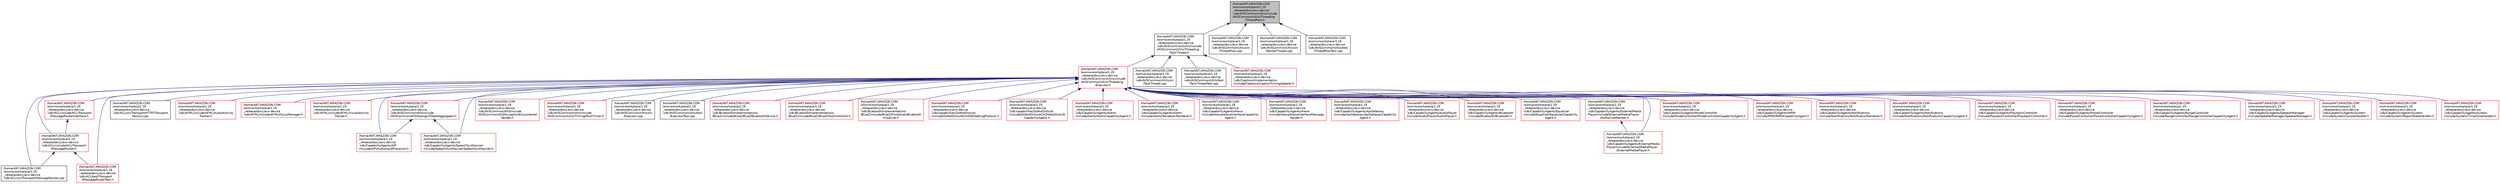 digraph "/home/ANT.AMAZON.COM/womw/workplace/1.19_release/doxy/avs-device-sdk/AVSCommon/Utils/include/AVSCommon/Utils/Threading/ThreadPool.h"
{
  edge [fontname="Helvetica",fontsize="10",labelfontname="Helvetica",labelfontsize="10"];
  node [fontname="Helvetica",fontsize="10",shape=record];
  Node8 [label="/home/ANT.AMAZON.COM\l/womw/workplace/1.19\l_release/doxy/avs-device\l-sdk/AVSCommon/Utils/include\l/AVSCommon/Utils/Threading\l/ThreadPool.h",height=0.2,width=0.4,color="black", fillcolor="grey75", style="filled", fontcolor="black"];
  Node8 -> Node9 [dir="back",color="midnightblue",fontsize="10",style="solid",fontname="Helvetica"];
  Node9 [label="/home/ANT.AMAZON.COM\l/womw/workplace/1.19\l_release/doxy/avs-device\l-sdk/AVSCommon/Utils/include\l/AVSCommon/Utils/Threading\l/TaskThread.h",height=0.2,width=0.4,color="black", fillcolor="white", style="filled",URL="$_task_thread_8h.html"];
  Node9 -> Node10 [dir="back",color="midnightblue",fontsize="10",style="solid",fontname="Helvetica"];
  Node10 [label="/home/ANT.AMAZON.COM\l/womw/workplace/1.19\l_release/doxy/avs-device\l-sdk/AVSCommon/Utils/include\l/AVSCommon/Utils/Threading\l/Executor.h",height=0.2,width=0.4,color="red", fillcolor="white", style="filled",URL="$_executor_8h.html"];
  Node10 -> Node11 [dir="back",color="midnightblue",fontsize="10",style="solid",fontname="Helvetica"];
  Node11 [label="/home/ANT.AMAZON.COM\l/womw/workplace/1.19\l_release/doxy/avs-device\l-sdk/ACL/include/ACL/Transport\l/MessageRouter.h",height=0.2,width=0.4,color="red", fillcolor="white", style="filled",URL="$_message_router_8h.html"];
  Node11 -> Node12 [dir="back",color="midnightblue",fontsize="10",style="solid",fontname="Helvetica"];
  Node12 [label="/home/ANT.AMAZON.COM\l/womw/workplace/1.19\l_release/doxy/avs-device\l-sdk/ACL/src/Transport/MessageRouter.cpp",height=0.2,width=0.4,color="black", fillcolor="white", style="filled",URL="$_message_router_8cpp.html"];
  Node11 -> Node13 [dir="back",color="midnightblue",fontsize="10",style="solid",fontname="Helvetica"];
  Node13 [label="/home/ANT.AMAZON.COM\l/womw/workplace/1.19\l_release/doxy/avs-device\l-sdk/ACL/test/Transport\l/MessageRouterTest.h",height=0.2,width=0.4,color="red", fillcolor="white", style="filled",URL="$_message_router_test_8h.html"];
  Node10 -> Node39 [dir="back",color="midnightblue",fontsize="10",style="solid",fontname="Helvetica"];
  Node39 [label="/home/ANT.AMAZON.COM\l/womw/workplace/1.19\l_release/doxy/avs-device\l-sdk/ACL/include/ACL/Transport\l/MessageRouterInterface.h",height=0.2,width=0.4,color="red", fillcolor="white", style="filled",URL="$_message_router_interface_8h.html"];
  Node39 -> Node11 [dir="back",color="midnightblue",fontsize="10",style="solid",fontname="Helvetica"];
  Node10 -> Node52 [dir="back",color="midnightblue",fontsize="10",style="solid",fontname="Helvetica"];
  Node52 [label="/home/ANT.AMAZON.COM\l/womw/workplace/1.19\l_release/doxy/avs-device\l-sdk/ACL/src/Transport/HTTP2Transport\lFactory.cpp",height=0.2,width=0.4,color="black", fillcolor="white", style="filled",URL="$_h_t_t_p2_transport_factory_8cpp.html"];
  Node10 -> Node12 [dir="back",color="midnightblue",fontsize="10",style="solid",fontname="Helvetica"];
  Node10 -> Node13 [dir="back",color="midnightblue",fontsize="10",style="solid",fontname="Helvetica"];
  Node10 -> Node53 [dir="back",color="midnightblue",fontsize="10",style="solid",fontname="Helvetica"];
  Node53 [label="/home/ANT.AMAZON.COM\l/womw/workplace/1.19\l_release/doxy/avs-device\l-sdk/AFML/include/AFML/AudioActivity\lTracker.h",height=0.2,width=0.4,color="red", fillcolor="white", style="filled",URL="$_audio_activity_tracker_8h.html"];
  Node10 -> Node56 [dir="back",color="midnightblue",fontsize="10",style="solid",fontname="Helvetica"];
  Node56 [label="/home/ANT.AMAZON.COM\l/womw/workplace/1.19\l_release/doxy/avs-device\l-sdk/AFML/include/AFML/FocusManager.h",height=0.2,width=0.4,color="red", fillcolor="white", style="filled",URL="$_focus_manager_8h.html"];
  Node10 -> Node59 [dir="back",color="midnightblue",fontsize="10",style="solid",fontname="Helvetica"];
  Node59 [label="/home/ANT.AMAZON.COM\l/womw/workplace/1.19\l_release/doxy/avs-device\l-sdk/AFML/include/AFML/VisualActivity\lTracker.h",height=0.2,width=0.4,color="red", fillcolor="white", style="filled",URL="$_visual_activity_tracker_8h.html"];
  Node10 -> Node62 [dir="back",color="midnightblue",fontsize="10",style="solid",fontname="Helvetica"];
  Node62 [label="/home/ANT.AMAZON.COM\l/womw/workplace/1.19\l_release/doxy/avs-device\l-sdk/AVSCommon/AVS/include\l/AVSCommon/AVS/DialogUXStateAggregator.h",height=0.2,width=0.4,color="red", fillcolor="white", style="filled",URL="$_dialog_u_x_state_aggregator_8h.html"];
  Node62 -> Node65 [dir="back",color="midnightblue",fontsize="10",style="solid",fontname="Helvetica"];
  Node65 [label="/home/ANT.AMAZON.COM\l/womw/workplace/1.19\l_release/doxy/avs-device\l-sdk/CapabilityAgents/AIP\l/include/AIP/AudioInputProcessor.h",height=0.2,width=0.4,color="red", fillcolor="white", style="filled",URL="$_audio_input_processor_8h.html"];
  Node62 -> Node71 [dir="back",color="midnightblue",fontsize="10",style="solid",fontname="Helvetica"];
  Node71 [label="/home/ANT.AMAZON.COM\l/womw/workplace/1.19\l_release/doxy/avs-device\l-sdk/CapabilityAgents/SpeechSynthesizer\l/include/SpeechSynthesizer/SpeechSynthesizer.h",height=0.2,width=0.4,color="red", fillcolor="white", style="filled",URL="$_speech_synthesizer_8h.html"];
  Node10 -> Node74 [dir="back",color="midnightblue",fontsize="10",style="solid",fontname="Helvetica"];
  Node74 [label="/home/ANT.AMAZON.COM\l/womw/workplace/1.19\l_release/doxy/avs-device\l-sdk/AVSCommon/AVS/include\l/AVSCommon/AVS/ExceptionEncountered\lSender.h",height=0.2,width=0.4,color="red", fillcolor="white", style="filled",URL="$_exception_encountered_sender_8h.html"];
  Node10 -> Node77 [dir="back",color="midnightblue",fontsize="10",style="solid",fontname="Helvetica"];
  Node77 [label="/home/ANT.AMAZON.COM\l/womw/workplace/1.19\l_release/doxy/avs-device\l-sdk/AVSCommon/Utils/include\l/AVSCommon/Utils/Timing/MultiTimer.h",height=0.2,width=0.4,color="red", fillcolor="white", style="filled",URL="$_multi_timer_8h.html"];
  Node10 -> Node83 [dir="back",color="midnightblue",fontsize="10",style="solid",fontname="Helvetica"];
  Node83 [label="/home/ANT.AMAZON.COM\l/womw/workplace/1.19\l_release/doxy/avs-device\l-sdk/AVSCommon/Utils/src\l/Executor.cpp",height=0.2,width=0.4,color="black", fillcolor="white", style="filled",URL="$_executor_8cpp.html"];
  Node10 -> Node84 [dir="back",color="midnightblue",fontsize="10",style="solid",fontname="Helvetica"];
  Node84 [label="/home/ANT.AMAZON.COM\l/womw/workplace/1.19\l_release/doxy/avs-device\l-sdk/AVSCommon/Utils/test\l/ExecutorTest.cpp",height=0.2,width=0.4,color="black", fillcolor="white", style="filled",URL="$_executor_test_8cpp.html"];
  Node10 -> Node85 [dir="back",color="midnightblue",fontsize="10",style="solid",fontname="Helvetica"];
  Node85 [label="/home/ANT.AMAZON.COM\l/womw/workplace/1.19\l_release/doxy/avs-device\l-sdk/BluetoothImplementations\l/BlueZ/include/BlueZ/BlueZBluetoothDevice.h",height=0.2,width=0.4,color="red", fillcolor="white", style="filled",URL="$_blue_z_bluetooth_device_8h.html"];
  Node10 -> Node91 [dir="back",color="midnightblue",fontsize="10",style="solid",fontname="Helvetica"];
  Node91 [label="/home/ANT.AMAZON.COM\l/womw/workplace/1.19\l_release/doxy/avs-device\l-sdk/BluetoothImplementations\l/BlueZ/include/BlueZ/BlueZHostController.h",height=0.2,width=0.4,color="red", fillcolor="white", style="filled",URL="$_blue_z_host_controller_8h.html"];
  Node10 -> Node106 [dir="back",color="midnightblue",fontsize="10",style="solid",fontname="Helvetica"];
  Node106 [label="/home/ANT.AMAZON.COM\l/womw/workplace/1.19\l_release/doxy/avs-device\l-sdk/BluetoothImplementations\l/BlueZ/include/BlueZ/PulseAudioBluetooth\lInitializer.h",height=0.2,width=0.4,color="red", fillcolor="white", style="filled",URL="$_pulse_audio_bluetooth_initializer_8h.html"];
  Node10 -> Node108 [dir="back",color="midnightblue",fontsize="10",style="solid",fontname="Helvetica"];
  Node108 [label="/home/ANT.AMAZON.COM\l/womw/workplace/1.19\l_release/doxy/avs-device\l-sdk/capabilities/DoNotDisturb\l/include/DoNotDisturbCA/DNDSettingProtocol.h",height=0.2,width=0.4,color="red", fillcolor="white", style="filled",URL="$_d_n_d_setting_protocol_8h.html"];
  Node10 -> Node111 [dir="back",color="midnightblue",fontsize="10",style="solid",fontname="Helvetica"];
  Node111 [label="/home/ANT.AMAZON.COM\l/womw/workplace/1.19\l_release/doxy/avs-device\l-sdk/capabilities/DoNotDisturb\l/include/DoNotDisturbCA/DoNotDisturb\lCapabilityAgent.h",height=0.2,width=0.4,color="red", fillcolor="white", style="filled",URL="$_do_not_disturb_capability_agent_8h.html"];
  Node10 -> Node65 [dir="back",color="midnightblue",fontsize="10",style="solid",fontname="Helvetica"];
  Node10 -> Node113 [dir="back",color="midnightblue",fontsize="10",style="solid",fontname="Helvetica"];
  Node113 [label="/home/ANT.AMAZON.COM\l/womw/workplace/1.19\l_release/doxy/avs-device\l-sdk/CapabilityAgents/Alerts\l/include/Alerts/AlertsCapabilityAgent.h",height=0.2,width=0.4,color="red", fillcolor="white", style="filled",URL="$_alerts_capability_agent_8h.html"];
  Node10 -> Node116 [dir="back",color="midnightblue",fontsize="10",style="solid",fontname="Helvetica"];
  Node116 [label="/home/ANT.AMAZON.COM\l/womw/workplace/1.19\l_release/doxy/avs-device\l-sdk/CapabilityAgents/Alerts\l/include/Alerts/Renderer/Renderer.h",height=0.2,width=0.4,color="red", fillcolor="white", style="filled",URL="$_renderer_8h.html"];
  Node10 -> Node137 [dir="back",color="midnightblue",fontsize="10",style="solid",fontname="Helvetica"];
  Node137 [label="/home/ANT.AMAZON.COM\l/womw/workplace/1.19\l_release/doxy/avs-device\l-sdk/CapabilityAgents/Alexa\l/include/Alexa/AlexaInterfaceCapability\lAgent.h",height=0.2,width=0.4,color="red", fillcolor="white", style="filled",URL="$_alexa_interface_capability_agent_8h.html"];
  Node10 -> Node141 [dir="back",color="midnightblue",fontsize="10",style="solid",fontname="Helvetica"];
  Node141 [label="/home/ANT.AMAZON.COM\l/womw/workplace/1.19\l_release/doxy/avs-device\l-sdk/CapabilityAgents/Alexa\l/include/Alexa/AlexaInterfaceMessage\lSender.h",height=0.2,width=0.4,color="red", fillcolor="white", style="filled",URL="$_alexa_interface_message_sender_8h.html"];
  Node10 -> Node144 [dir="back",color="midnightblue",fontsize="10",style="solid",fontname="Helvetica"];
  Node144 [label="/home/ANT.AMAZON.COM\l/womw/workplace/1.19\l_release/doxy/avs-device\l-sdk/CapabilityAgents/ApiGateway\l/include/ApiGateway/ApiGatewayCapability\lAgent.h",height=0.2,width=0.4,color="red", fillcolor="white", style="filled",URL="$_api_gateway_capability_agent_8h.html"];
  Node10 -> Node147 [dir="back",color="midnightblue",fontsize="10",style="solid",fontname="Helvetica"];
  Node147 [label="/home/ANT.AMAZON.COM\l/womw/workplace/1.19\l_release/doxy/avs-device\l-sdk/CapabilityAgents/AudioPlayer\l/include/AudioPlayer/AudioPlayer.h",height=0.2,width=0.4,color="red", fillcolor="white", style="filled",URL="$_audio_player_8h.html"];
  Node10 -> Node150 [dir="back",color="midnightblue",fontsize="10",style="solid",fontname="Helvetica"];
  Node150 [label="/home/ANT.AMAZON.COM\l/womw/workplace/1.19\l_release/doxy/avs-device\l-sdk/CapabilityAgents/Bluetooth\l/include/Bluetooth/Bluetooth.h",height=0.2,width=0.4,color="red", fillcolor="white", style="filled",URL="$_bluetooth_8h.html"];
  Node10 -> Node153 [dir="back",color="midnightblue",fontsize="10",style="solid",fontname="Helvetica"];
  Node153 [label="/home/ANT.AMAZON.COM\l/womw/workplace/1.19\l_release/doxy/avs-device\l-sdk/CapabilityAgents/Equalizer\l/include/Equalizer/EqualizerCapability\lAgent.h",height=0.2,width=0.4,color="red", fillcolor="white", style="filled",URL="$_equalizer_capability_agent_8h.html"];
  Node10 -> Node155 [dir="back",color="midnightblue",fontsize="10",style="solid",fontname="Helvetica"];
  Node155 [label="/home/ANT.AMAZON.COM\l/womw/workplace/1.19\l_release/doxy/avs-device\l-sdk/CapabilityAgents/ExternalMedia\lPlayer/include/ExternalMediaPlayer\l/AuthorizedSender.h",height=0.2,width=0.4,color="red", fillcolor="white", style="filled",URL="$_authorized_sender_8h.html"];
  Node155 -> Node156 [dir="back",color="midnightblue",fontsize="10",style="solid",fontname="Helvetica"];
  Node156 [label="/home/ANT.AMAZON.COM\l/womw/workplace/1.19\l_release/doxy/avs-device\l-sdk/CapabilityAgents/ExternalMedia\lPlayer/include/ExternalMediaPlayer\l/ExternalMediaPlayer.h",height=0.2,width=0.4,color="red", fillcolor="white", style="filled",URL="$_external_media_player_8h.html"];
  Node10 -> Node156 [dir="back",color="midnightblue",fontsize="10",style="solid",fontname="Helvetica"];
  Node10 -> Node160 [dir="back",color="midnightblue",fontsize="10",style="solid",fontname="Helvetica"];
  Node160 [label="/home/ANT.AMAZON.COM\l/womw/workplace/1.19\l_release/doxy/avs-device\l-sdk/CapabilityAgents/ModeController\l/include/ModeController/ModeControllerCapabilityAgent.h",height=0.2,width=0.4,color="red", fillcolor="white", style="filled",URL="$_mode_controller_capability_agent_8h.html"];
  Node10 -> Node163 [dir="back",color="midnightblue",fontsize="10",style="solid",fontname="Helvetica"];
  Node163 [label="/home/ANT.AMAZON.COM\l/womw/workplace/1.19\l_release/doxy/avs-device\l-sdk/CapabilityAgents/MRM\l/include/MRM/MRMCapabilityAgent.h",height=0.2,width=0.4,color="red", fillcolor="white", style="filled",URL="$_m_r_m_capability_agent_8h.html"];
  Node10 -> Node166 [dir="back",color="midnightblue",fontsize="10",style="solid",fontname="Helvetica"];
  Node166 [label="/home/ANT.AMAZON.COM\l/womw/workplace/1.19\l_release/doxy/avs-device\l-sdk/CapabilityAgents/Notifications\l/include/Notifications/NotificationRenderer.h",height=0.2,width=0.4,color="red", fillcolor="white", style="filled",URL="$_notification_renderer_8h.html"];
  Node10 -> Node169 [dir="back",color="midnightblue",fontsize="10",style="solid",fontname="Helvetica"];
  Node169 [label="/home/ANT.AMAZON.COM\l/womw/workplace/1.19\l_release/doxy/avs-device\l-sdk/CapabilityAgents/Notifications\l/include/Notifications/NotificationsCapabilityAgent.h",height=0.2,width=0.4,color="red", fillcolor="white", style="filled",URL="$_notifications_capability_agent_8h.html"];
  Node10 -> Node172 [dir="back",color="midnightblue",fontsize="10",style="solid",fontname="Helvetica"];
  Node172 [label="/home/ANT.AMAZON.COM\l/womw/workplace/1.19\l_release/doxy/avs-device\l-sdk/CapabilityAgents/PlaybackController\l/include/PlaybackController/PlaybackController.h",height=0.2,width=0.4,color="red", fillcolor="white", style="filled",URL="$_playback_controller_8h.html"];
  Node10 -> Node177 [dir="back",color="midnightblue",fontsize="10",style="solid",fontname="Helvetica"];
  Node177 [label="/home/ANT.AMAZON.COM\l/womw/workplace/1.19\l_release/doxy/avs-device\l-sdk/CapabilityAgents/PowerController\l/include/PowerController/PowerControllerCapabilityAgent.h",height=0.2,width=0.4,color="red", fillcolor="white", style="filled",URL="$_power_controller_capability_agent_8h.html"];
  Node10 -> Node180 [dir="back",color="midnightblue",fontsize="10",style="solid",fontname="Helvetica"];
  Node180 [label="/home/ANT.AMAZON.COM\l/womw/workplace/1.19\l_release/doxy/avs-device\l-sdk/CapabilityAgents/RangeController\l/include/RangeController/RangeControllerCapabilityAgent.h",height=0.2,width=0.4,color="red", fillcolor="white", style="filled",URL="$_range_controller_capability_agent_8h.html"];
  Node10 -> Node183 [dir="back",color="midnightblue",fontsize="10",style="solid",fontname="Helvetica"];
  Node183 [label="/home/ANT.AMAZON.COM\l/womw/workplace/1.19\l_release/doxy/avs-device\l-sdk/CapabilityAgents/SpeakerManager\l/include/SpeakerManager/SpeakerManager.h",height=0.2,width=0.4,color="red", fillcolor="white", style="filled",URL="$_speaker_manager_8h.html"];
  Node10 -> Node71 [dir="back",color="midnightblue",fontsize="10",style="solid",fontname="Helvetica"];
  Node10 -> Node186 [dir="back",color="midnightblue",fontsize="10",style="solid",fontname="Helvetica"];
  Node186 [label="/home/ANT.AMAZON.COM\l/womw/workplace/1.19\l_release/doxy/avs-device\l-sdk/CapabilityAgents/System\l/include/System/LocaleHandler.h",height=0.2,width=0.4,color="red", fillcolor="white", style="filled",URL="$_locale_handler_8h.html"];
  Node10 -> Node189 [dir="back",color="midnightblue",fontsize="10",style="solid",fontname="Helvetica"];
  Node189 [label="/home/ANT.AMAZON.COM\l/womw/workplace/1.19\l_release/doxy/avs-device\l-sdk/CapabilityAgents/System\l/include/System/ReportStateHandler.h",height=0.2,width=0.4,color="red", fillcolor="white", style="filled",URL="$_report_state_handler_8h.html"];
  Node10 -> Node192 [dir="back",color="midnightblue",fontsize="10",style="solid",fontname="Helvetica"];
  Node192 [label="/home/ANT.AMAZON.COM\l/womw/workplace/1.19\l_release/doxy/avs-device\l-sdk/CapabilityAgents/System\l/include/System/TimeZoneHandler.h",height=0.2,width=0.4,color="red", fillcolor="white", style="filled",URL="$_time_zone_handler_8h.html"];
  Node9 -> Node260 [dir="back",color="midnightblue",fontsize="10",style="solid",fontname="Helvetica"];
  Node260 [label="/home/ANT.AMAZON.COM\l/womw/workplace/1.19\l_release/doxy/avs-device\l-sdk/AVSCommon/Utils/src\l/TaskThread.cpp",height=0.2,width=0.4,color="black", fillcolor="white", style="filled",URL="$_task_thread_8cpp.html"];
  Node9 -> Node261 [dir="back",color="midnightblue",fontsize="10",style="solid",fontname="Helvetica"];
  Node261 [label="/home/ANT.AMAZON.COM\l/womw/workplace/1.19\l_release/doxy/avs-device\l-sdk/AVSCommon/Utils/test\l/TaskThreadTest.cpp",height=0.2,width=0.4,color="black", fillcolor="white", style="filled",URL="$_task_thread_test_8cpp.html"];
  Node9 -> Node262 [dir="back",color="midnightblue",fontsize="10",style="solid",fontname="Helvetica"];
  Node262 [label="/home/ANT.AMAZON.COM\l/womw/workplace/1.19\l_release/doxy/avs-device\l-sdk/Captions/Implementation\l/include/Captions/CaptionTimingAdapter.h",height=0.2,width=0.4,color="red", fillcolor="white", style="filled",URL="$_caption_timing_adapter_8h.html"];
  Node8 -> Node271 [dir="back",color="midnightblue",fontsize="10",style="solid",fontname="Helvetica"];
  Node271 [label="/home/ANT.AMAZON.COM\l/womw/workplace/1.19\l_release/doxy/avs-device\l-sdk/AVSCommon/Utils/src\l/ThreadPool.cpp",height=0.2,width=0.4,color="black", fillcolor="white", style="filled",URL="$_thread_pool_8cpp.html"];
  Node8 -> Node272 [dir="back",color="midnightblue",fontsize="10",style="solid",fontname="Helvetica"];
  Node272 [label="/home/ANT.AMAZON.COM\l/womw/workplace/1.19\l_release/doxy/avs-device\l-sdk/AVSCommon/Utils/src\l/WorkerThread.cpp",height=0.2,width=0.4,color="black", fillcolor="white", style="filled",URL="$_worker_thread_8cpp.html"];
  Node8 -> Node273 [dir="back",color="midnightblue",fontsize="10",style="solid",fontname="Helvetica"];
  Node273 [label="/home/ANT.AMAZON.COM\l/womw/workplace/1.19\l_release/doxy/avs-device\l-sdk/AVSCommon/Utils/test\l/ThreadPoolTest.cpp",height=0.2,width=0.4,color="black", fillcolor="white", style="filled",URL="$_thread_pool_test_8cpp.html"];
}
